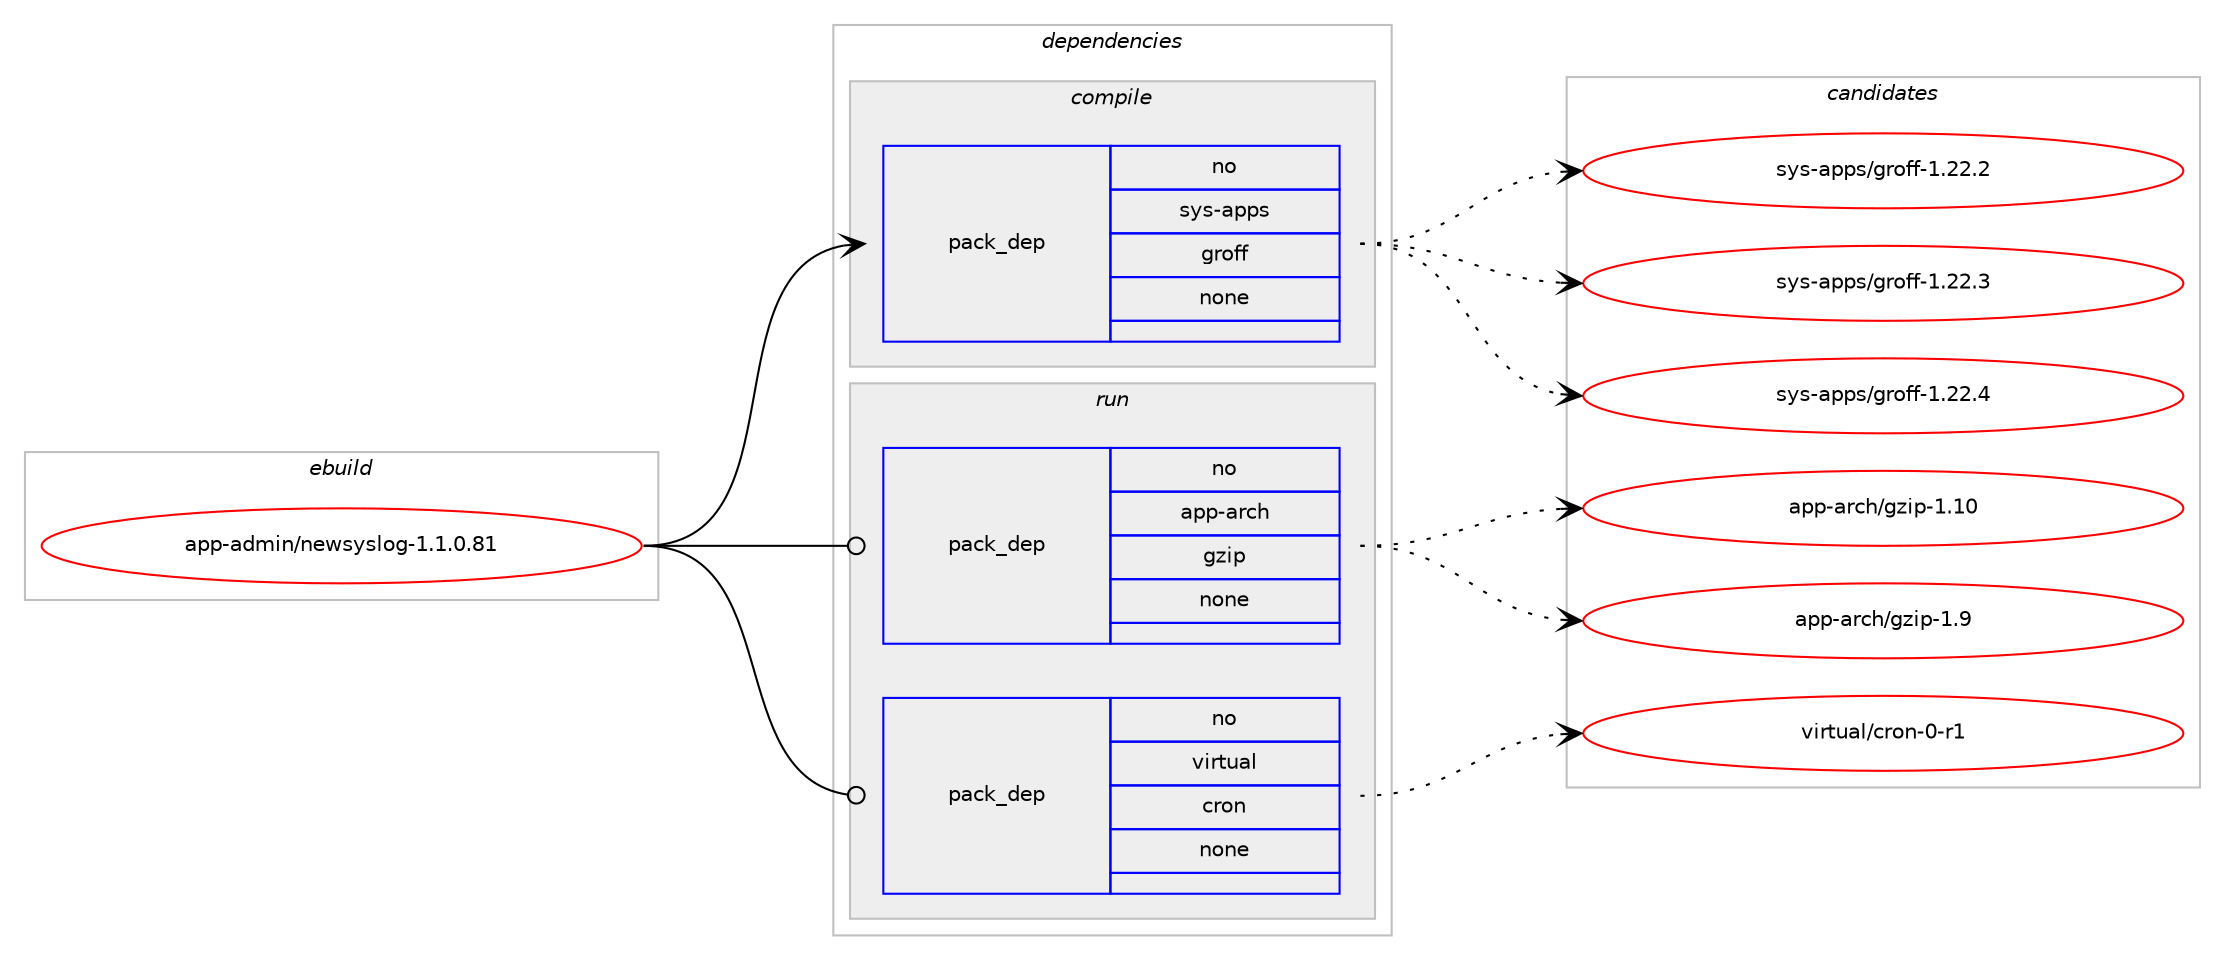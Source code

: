 digraph prolog {

# *************
# Graph options
# *************

newrank=true;
concentrate=true;
compound=true;
graph [rankdir=LR,fontname=Helvetica,fontsize=10,ranksep=1.5];#, ranksep=2.5, nodesep=0.2];
edge  [arrowhead=vee];
node  [fontname=Helvetica,fontsize=10];

# **********
# The ebuild
# **********

subgraph cluster_leftcol {
color=gray;
rank=same;
label=<<i>ebuild</i>>;
id [label="app-admin/newsyslog-1.1.0.81", color=red, width=4, href="../app-admin/newsyslog-1.1.0.81.svg"];
}

# ****************
# The dependencies
# ****************

subgraph cluster_midcol {
color=gray;
label=<<i>dependencies</i>>;
subgraph cluster_compile {
fillcolor="#eeeeee";
style=filled;
label=<<i>compile</i>>;
subgraph pack901906 {
dependency1266696 [label=<<TABLE BORDER="0" CELLBORDER="1" CELLSPACING="0" CELLPADDING="4" WIDTH="220"><TR><TD ROWSPAN="6" CELLPADDING="30">pack_dep</TD></TR><TR><TD WIDTH="110">no</TD></TR><TR><TD>sys-apps</TD></TR><TR><TD>groff</TD></TR><TR><TD>none</TD></TR><TR><TD></TD></TR></TABLE>>, shape=none, color=blue];
}
id:e -> dependency1266696:w [weight=20,style="solid",arrowhead="vee"];
}
subgraph cluster_compileandrun {
fillcolor="#eeeeee";
style=filled;
label=<<i>compile and run</i>>;
}
subgraph cluster_run {
fillcolor="#eeeeee";
style=filled;
label=<<i>run</i>>;
subgraph pack901907 {
dependency1266697 [label=<<TABLE BORDER="0" CELLBORDER="1" CELLSPACING="0" CELLPADDING="4" WIDTH="220"><TR><TD ROWSPAN="6" CELLPADDING="30">pack_dep</TD></TR><TR><TD WIDTH="110">no</TD></TR><TR><TD>app-arch</TD></TR><TR><TD>gzip</TD></TR><TR><TD>none</TD></TR><TR><TD></TD></TR></TABLE>>, shape=none, color=blue];
}
id:e -> dependency1266697:w [weight=20,style="solid",arrowhead="odot"];
subgraph pack901908 {
dependency1266698 [label=<<TABLE BORDER="0" CELLBORDER="1" CELLSPACING="0" CELLPADDING="4" WIDTH="220"><TR><TD ROWSPAN="6" CELLPADDING="30">pack_dep</TD></TR><TR><TD WIDTH="110">no</TD></TR><TR><TD>virtual</TD></TR><TR><TD>cron</TD></TR><TR><TD>none</TD></TR><TR><TD></TD></TR></TABLE>>, shape=none, color=blue];
}
id:e -> dependency1266698:w [weight=20,style="solid",arrowhead="odot"];
}
}

# **************
# The candidates
# **************

subgraph cluster_choices {
rank=same;
color=gray;
label=<<i>candidates</i>>;

subgraph choice901906 {
color=black;
nodesep=1;
choice11512111545971121121154710311411110210245494650504650 [label="sys-apps/groff-1.22.2", color=red, width=4,href="../sys-apps/groff-1.22.2.svg"];
choice11512111545971121121154710311411110210245494650504651 [label="sys-apps/groff-1.22.3", color=red, width=4,href="../sys-apps/groff-1.22.3.svg"];
choice11512111545971121121154710311411110210245494650504652 [label="sys-apps/groff-1.22.4", color=red, width=4,href="../sys-apps/groff-1.22.4.svg"];
dependency1266696:e -> choice11512111545971121121154710311411110210245494650504650:w [style=dotted,weight="100"];
dependency1266696:e -> choice11512111545971121121154710311411110210245494650504651:w [style=dotted,weight="100"];
dependency1266696:e -> choice11512111545971121121154710311411110210245494650504652:w [style=dotted,weight="100"];
}
subgraph choice901907 {
color=black;
nodesep=1;
choice97112112459711499104471031221051124549464948 [label="app-arch/gzip-1.10", color=red, width=4,href="../app-arch/gzip-1.10.svg"];
choice971121124597114991044710312210511245494657 [label="app-arch/gzip-1.9", color=red, width=4,href="../app-arch/gzip-1.9.svg"];
dependency1266697:e -> choice97112112459711499104471031221051124549464948:w [style=dotted,weight="100"];
dependency1266697:e -> choice971121124597114991044710312210511245494657:w [style=dotted,weight="100"];
}
subgraph choice901908 {
color=black;
nodesep=1;
choice11810511411611797108479911411111045484511449 [label="virtual/cron-0-r1", color=red, width=4,href="../virtual/cron-0-r1.svg"];
dependency1266698:e -> choice11810511411611797108479911411111045484511449:w [style=dotted,weight="100"];
}
}

}
